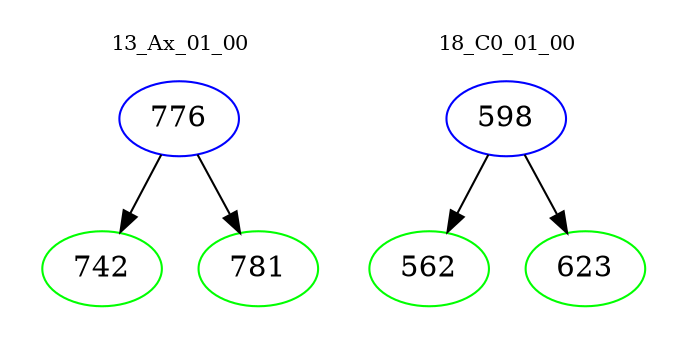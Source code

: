 digraph{
subgraph cluster_0 {
color = white
label = "13_Ax_01_00";
fontsize=10;
T0_776 [label="776", color="blue"]
T0_776 -> T0_742 [color="black"]
T0_742 [label="742", color="green"]
T0_776 -> T0_781 [color="black"]
T0_781 [label="781", color="green"]
}
subgraph cluster_1 {
color = white
label = "18_C0_01_00";
fontsize=10;
T1_598 [label="598", color="blue"]
T1_598 -> T1_562 [color="black"]
T1_562 [label="562", color="green"]
T1_598 -> T1_623 [color="black"]
T1_623 [label="623", color="green"]
}
}
